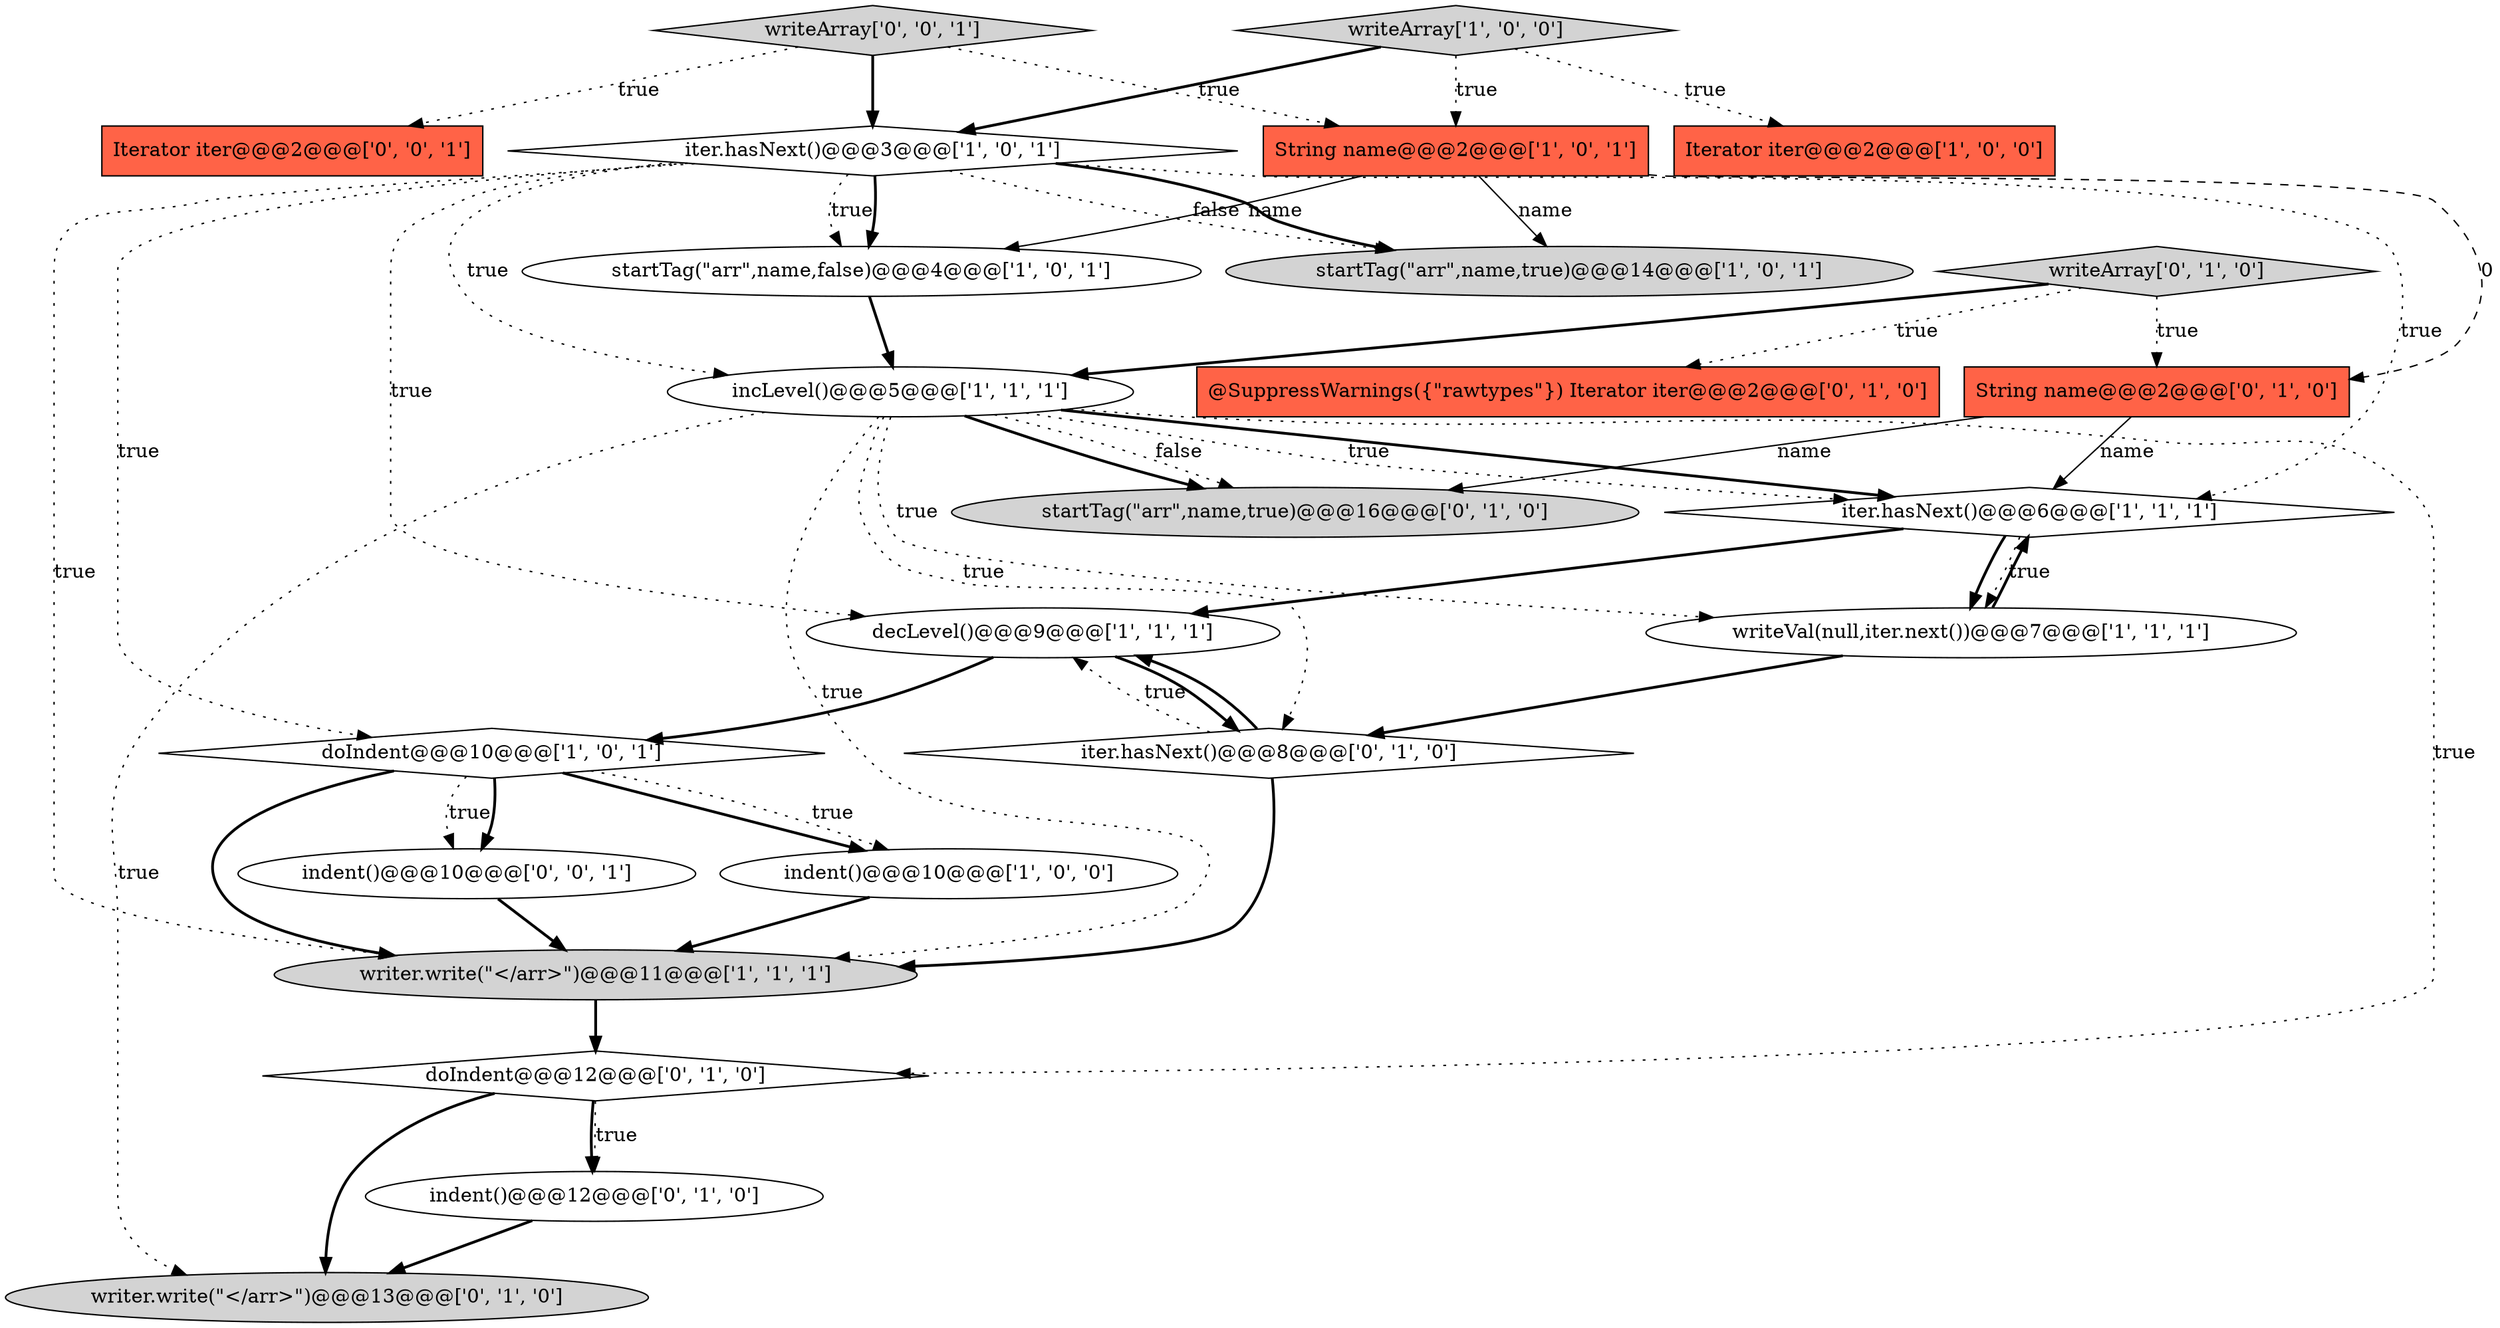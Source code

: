 digraph {
3 [style = filled, label = "doIndent@@@10@@@['1', '0', '1']", fillcolor = white, shape = diamond image = "AAA0AAABBB1BBB"];
15 [style = filled, label = "doIndent@@@12@@@['0', '1', '0']", fillcolor = white, shape = diamond image = "AAA0AAABBB2BBB"];
7 [style = filled, label = "writer.write(\"</arr>\")@@@11@@@['1', '1', '1']", fillcolor = lightgray, shape = ellipse image = "AAA0AAABBB1BBB"];
21 [style = filled, label = "indent()@@@10@@@['0', '0', '1']", fillcolor = white, shape = ellipse image = "AAA0AAABBB3BBB"];
1 [style = filled, label = "indent()@@@10@@@['1', '0', '0']", fillcolor = white, shape = ellipse image = "AAA0AAABBB1BBB"];
20 [style = filled, label = "indent()@@@12@@@['0', '1', '0']", fillcolor = white, shape = ellipse image = "AAA0AAABBB2BBB"];
12 [style = filled, label = "String name@@@2@@@['1', '0', '1']", fillcolor = tomato, shape = box image = "AAA0AAABBB1BBB"];
9 [style = filled, label = "iter.hasNext()@@@6@@@['1', '1', '1']", fillcolor = white, shape = diamond image = "AAA0AAABBB1BBB"];
23 [style = filled, label = "writeArray['0', '0', '1']", fillcolor = lightgray, shape = diamond image = "AAA0AAABBB3BBB"];
11 [style = filled, label = "writeArray['1', '0', '0']", fillcolor = lightgray, shape = diamond image = "AAA0AAABBB1BBB"];
18 [style = filled, label = "String name@@@2@@@['0', '1', '0']", fillcolor = tomato, shape = box image = "AAA1AAABBB2BBB"];
16 [style = filled, label = "iter.hasNext()@@@8@@@['0', '1', '0']", fillcolor = white, shape = diamond image = "AAA0AAABBB2BBB"];
13 [style = filled, label = "writeArray['0', '1', '0']", fillcolor = lightgray, shape = diamond image = "AAA0AAABBB2BBB"];
14 [style = filled, label = "startTag(\"arr\",name,true)@@@16@@@['0', '1', '0']", fillcolor = lightgray, shape = ellipse image = "AAA0AAABBB2BBB"];
5 [style = filled, label = "iter.hasNext()@@@3@@@['1', '0', '1']", fillcolor = white, shape = diamond image = "AAA0AAABBB1BBB"];
0 [style = filled, label = "startTag(\"arr\",name,false)@@@4@@@['1', '0', '1']", fillcolor = white, shape = ellipse image = "AAA0AAABBB1BBB"];
17 [style = filled, label = "@SuppressWarnings({\"rawtypes\"}) Iterator iter@@@2@@@['0', '1', '0']", fillcolor = tomato, shape = box image = "AAA0AAABBB2BBB"];
4 [style = filled, label = "incLevel()@@@5@@@['1', '1', '1']", fillcolor = white, shape = ellipse image = "AAA0AAABBB1BBB"];
8 [style = filled, label = "Iterator iter@@@2@@@['1', '0', '0']", fillcolor = tomato, shape = box image = "AAA0AAABBB1BBB"];
19 [style = filled, label = "writer.write(\"</arr>\")@@@13@@@['0', '1', '0']", fillcolor = lightgray, shape = ellipse image = "AAA0AAABBB2BBB"];
10 [style = filled, label = "decLevel()@@@9@@@['1', '1', '1']", fillcolor = white, shape = ellipse image = "AAA0AAABBB1BBB"];
22 [style = filled, label = "Iterator iter@@@2@@@['0', '0', '1']", fillcolor = tomato, shape = box image = "AAA0AAABBB3BBB"];
6 [style = filled, label = "writeVal(null,iter.next())@@@7@@@['1', '1', '1']", fillcolor = white, shape = ellipse image = "AAA0AAABBB1BBB"];
2 [style = filled, label = "startTag(\"arr\",name,true)@@@14@@@['1', '0', '1']", fillcolor = lightgray, shape = ellipse image = "AAA0AAABBB1BBB"];
4->6 [style = dotted, label="true"];
4->9 [style = bold, label=""];
13->17 [style = dotted, label="true"];
13->18 [style = dotted, label="true"];
4->14 [style = bold, label=""];
4->14 [style = dotted, label="false"];
23->5 [style = bold, label=""];
3->1 [style = bold, label=""];
23->22 [style = dotted, label="true"];
16->10 [style = bold, label=""];
5->10 [style = dotted, label="true"];
11->12 [style = dotted, label="true"];
12->0 [style = solid, label="name"];
12->2 [style = solid, label="name"];
16->7 [style = bold, label=""];
4->7 [style = dotted, label="true"];
15->20 [style = dotted, label="true"];
10->3 [style = bold, label=""];
5->0 [style = dotted, label="true"];
4->15 [style = dotted, label="true"];
9->10 [style = bold, label=""];
5->3 [style = dotted, label="true"];
15->19 [style = bold, label=""];
9->6 [style = dotted, label="true"];
1->7 [style = bold, label=""];
16->10 [style = dotted, label="true"];
5->4 [style = dotted, label="true"];
9->6 [style = bold, label=""];
5->2 [style = dotted, label="false"];
11->5 [style = bold, label=""];
5->2 [style = bold, label=""];
18->14 [style = solid, label="name"];
10->16 [style = bold, label=""];
5->0 [style = bold, label=""];
3->7 [style = bold, label=""];
0->4 [style = bold, label=""];
5->7 [style = dotted, label="true"];
3->21 [style = dotted, label="true"];
6->16 [style = bold, label=""];
15->20 [style = bold, label=""];
18->9 [style = solid, label="name"];
5->9 [style = dotted, label="true"];
7->15 [style = bold, label=""];
3->21 [style = bold, label=""];
11->8 [style = dotted, label="true"];
21->7 [style = bold, label=""];
12->18 [style = dashed, label="0"];
4->16 [style = dotted, label="true"];
4->9 [style = dotted, label="true"];
23->12 [style = dotted, label="true"];
6->9 [style = bold, label=""];
20->19 [style = bold, label=""];
3->1 [style = dotted, label="true"];
4->19 [style = dotted, label="true"];
13->4 [style = bold, label=""];
}
